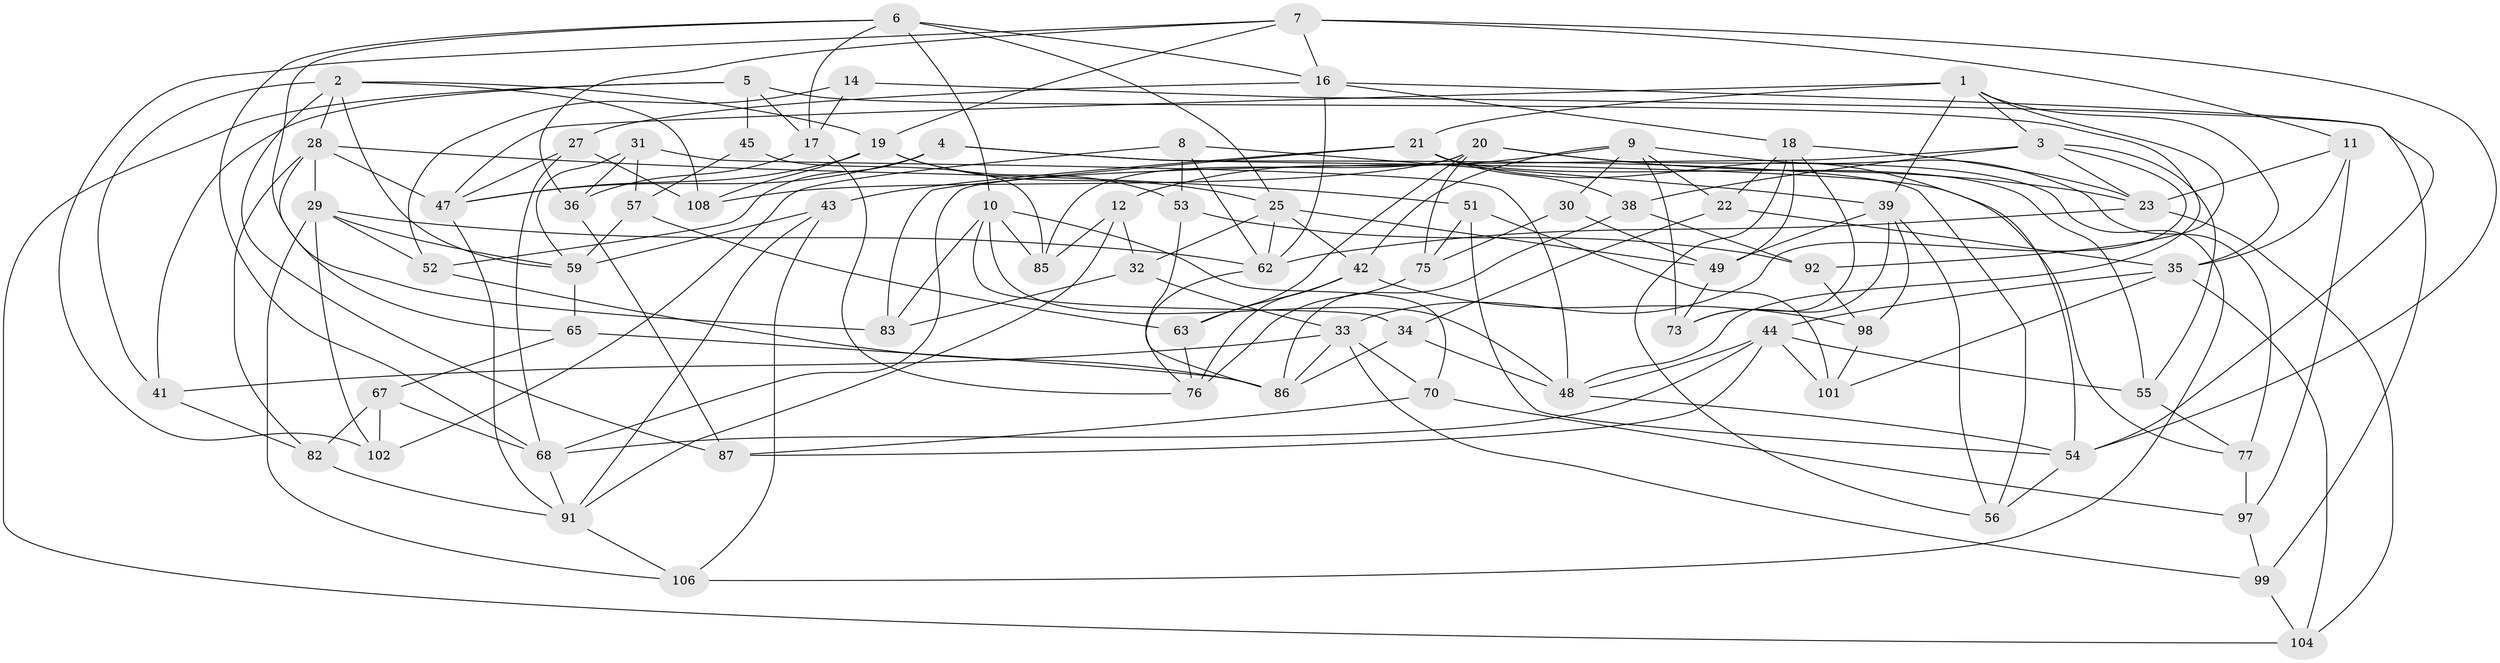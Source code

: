 // Generated by graph-tools (version 1.1) at 2025/52/02/27/25 19:52:29]
// undirected, 75 vertices, 179 edges
graph export_dot {
graph [start="1"]
  node [color=gray90,style=filled];
  1 [super="+107"];
  2 [super="+15"];
  3 [super="+26"];
  4;
  5 [super="+37"];
  6 [super="+96"];
  7 [super="+40"];
  8;
  9 [super="+13"];
  10 [super="+103"];
  11;
  12;
  14;
  16 [super="+84"];
  17 [super="+24"];
  18 [super="+78"];
  19 [super="+58"];
  20 [super="+69"];
  21 [super="+94"];
  22;
  23 [super="+72"];
  25 [super="+64"];
  27;
  28 [super="+61"];
  29 [super="+95"];
  30;
  31;
  32;
  33 [super="+79"];
  34;
  35 [super="+46"];
  36;
  38;
  39 [super="+88"];
  41;
  42 [super="+93"];
  43;
  44 [super="+66"];
  45;
  47 [super="+89"];
  48 [super="+50"];
  49 [super="+60"];
  51;
  52;
  53;
  54 [super="+100"];
  55;
  56;
  57;
  59 [super="+80"];
  62 [super="+71"];
  63;
  65;
  67;
  68 [super="+74"];
  70;
  73;
  75;
  76 [super="+81"];
  77;
  82;
  83;
  85;
  86 [super="+90"];
  87;
  91 [super="+105"];
  92;
  97;
  98;
  99;
  101;
  102;
  104;
  106;
  108;
  1 -- 35;
  1 -- 92;
  1 -- 39;
  1 -- 3;
  1 -- 21;
  1 -- 47;
  2 -- 87;
  2 -- 19;
  2 -- 41;
  2 -- 108;
  2 -- 28;
  2 -- 59;
  3 -- 23;
  3 -- 68;
  3 -- 38;
  3 -- 55;
  3 -- 33;
  4 -- 52;
  4 -- 77;
  4 -- 56;
  4 -- 47;
  5 -- 104;
  5 -- 17;
  5 -- 45 [weight=2];
  5 -- 41;
  5 -- 48;
  6 -- 25;
  6 -- 83;
  6 -- 16;
  6 -- 10;
  6 -- 17;
  6 -- 68;
  7 -- 11;
  7 -- 36;
  7 -- 102;
  7 -- 16;
  7 -- 54;
  7 -- 19;
  8 -- 53;
  8 -- 102;
  8 -- 62;
  8 -- 39;
  9 -- 73;
  9 -- 77;
  9 -- 42;
  9 -- 12;
  9 -- 30;
  9 -- 22;
  10 -- 85;
  10 -- 70;
  10 -- 48;
  10 -- 83;
  10 -- 34;
  11 -- 23;
  11 -- 97;
  11 -- 35;
  12 -- 91;
  12 -- 85;
  12 -- 32;
  14 -- 17 [weight=2];
  14 -- 99;
  14 -- 52;
  16 -- 27;
  16 -- 54;
  16 -- 18;
  16 -- 62;
  17 -- 76;
  17 -- 36;
  18 -- 56;
  18 -- 73;
  18 -- 22;
  18 -- 49;
  18 -- 23;
  19 -- 53;
  19 -- 25;
  19 -- 108;
  19 -- 47;
  20 -- 85;
  20 -- 106;
  20 -- 63;
  20 -- 108;
  20 -- 75;
  20 -- 23;
  21 -- 83;
  21 -- 38;
  21 -- 43;
  21 -- 55;
  21 -- 54;
  22 -- 34;
  22 -- 35;
  23 -- 104;
  23 -- 62;
  25 -- 49;
  25 -- 32;
  25 -- 42;
  25 -- 62;
  27 -- 68;
  27 -- 108;
  27 -- 47;
  28 -- 65;
  28 -- 29;
  28 -- 82;
  28 -- 51;
  28 -- 47;
  29 -- 102;
  29 -- 106;
  29 -- 62;
  29 -- 59;
  29 -- 52;
  30 -- 49 [weight=2];
  30 -- 75;
  31 -- 48;
  31 -- 59;
  31 -- 57;
  31 -- 36;
  32 -- 83;
  32 -- 33;
  33 -- 41;
  33 -- 86;
  33 -- 70;
  33 -- 99;
  34 -- 86;
  34 -- 48;
  35 -- 44;
  35 -- 104;
  35 -- 101;
  36 -- 87;
  38 -- 92;
  38 -- 86;
  39 -- 73;
  39 -- 49;
  39 -- 56;
  39 -- 98;
  41 -- 82;
  42 -- 76 [weight=2];
  42 -- 98;
  42 -- 63;
  43 -- 106;
  43 -- 91;
  43 -- 59;
  44 -- 48;
  44 -- 87;
  44 -- 68;
  44 -- 101;
  44 -- 55;
  45 -- 85;
  45 -- 57;
  47 -- 91;
  48 -- 54;
  49 -- 73;
  51 -- 75;
  51 -- 101;
  51 -- 54;
  52 -- 86;
  53 -- 86;
  53 -- 92;
  54 -- 56;
  55 -- 77;
  57 -- 63;
  57 -- 59;
  59 -- 65;
  62 -- 76;
  63 -- 76;
  65 -- 67;
  65 -- 86;
  67 -- 82;
  67 -- 102;
  67 -- 68;
  68 -- 91;
  70 -- 97;
  70 -- 87;
  75 -- 76;
  77 -- 97;
  82 -- 91;
  91 -- 106;
  92 -- 98;
  97 -- 99;
  98 -- 101;
  99 -- 104;
}
